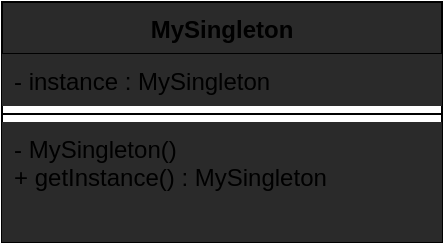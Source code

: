<mxfile version="14.6.9" type="device"><diagram name="Page-1" id="c4acf3e9-155e-7222-9cf6-157b1a14988f"><mxGraphModel dx="1597" dy="1109" grid="1" gridSize="10" guides="1" tooltips="1" connect="1" arrows="1" fold="1" page="1" pageScale="1" pageWidth="850" pageHeight="1100" background="#ffffff" math="0" shadow="0"><root><mxCell id="0"/><mxCell id="1" parent="0"/><mxCell id="NrRT5C7HezTFW3m1d8b3-1" value="MySingleton" style="swimlane;fontStyle=1;align=center;verticalAlign=top;childLayout=stackLayout;horizontal=1;startSize=26;horizontalStack=0;resizeParent=1;resizeParentMax=0;resizeLast=0;collapsible=1;marginBottom=0;fillColor=#2A2A2A;" vertex="1" parent="1"><mxGeometry x="60" y="100" width="220" height="120" as="geometry"/></mxCell><mxCell id="NrRT5C7HezTFW3m1d8b3-2" value="- instance : MySingleton" style="text;strokeColor=none;align=left;verticalAlign=top;spacingLeft=4;spacingRight=4;overflow=hidden;rotatable=0;points=[[0,0.5],[1,0.5]];portConstraint=eastwest;fillColor=#2a2a2a;" vertex="1" parent="NrRT5C7HezTFW3m1d8b3-1"><mxGeometry y="26" width="220" height="26" as="geometry"/></mxCell><mxCell id="NrRT5C7HezTFW3m1d8b3-3" value="" style="line;strokeWidth=1;fillColor=none;align=left;verticalAlign=middle;spacingTop=-1;spacingLeft=3;spacingRight=3;rotatable=0;labelPosition=right;points=[];portConstraint=eastwest;" vertex="1" parent="NrRT5C7HezTFW3m1d8b3-1"><mxGeometry y="52" width="220" height="8" as="geometry"/></mxCell><mxCell id="NrRT5C7HezTFW3m1d8b3-4" value="- MySingleton()&#10;+ getInstance() : MySingleton&#10;" style="text;strokeColor=none;align=left;verticalAlign=top;spacingLeft=4;spacingRight=4;overflow=hidden;rotatable=0;points=[[0,0.5],[1,0.5]];portConstraint=eastwest;fillColor=#2a2a2a;" vertex="1" parent="NrRT5C7HezTFW3m1d8b3-1"><mxGeometry y="60" width="220" height="60" as="geometry"/></mxCell></root></mxGraphModel></diagram></mxfile>
